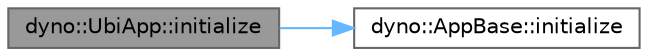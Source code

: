 digraph "dyno::UbiApp::initialize"
{
 // LATEX_PDF_SIZE
  bgcolor="transparent";
  edge [fontname=Helvetica,fontsize=10,labelfontname=Helvetica,labelfontsize=10];
  node [fontname=Helvetica,fontsize=10,shape=box,height=0.2,width=0.4];
  rankdir="LR";
  Node1 [id="Node000001",label="dyno::UbiApp::initialize",height=0.2,width=0.4,color="gray40", fillcolor="grey60", style="filled", fontcolor="black",tooltip=" "];
  Node1 -> Node2 [id="edge1_Node000001_Node000002",color="steelblue1",style="solid",tooltip=" "];
  Node2 [id="Node000002",label="dyno::AppBase::initialize",height=0.2,width=0.4,color="grey40", fillcolor="white", style="filled",URL="$classdyno_1_1_app_base.html#ab96e9f40c03432715a9ec4b72c1bbcff",tooltip=" "];
}

